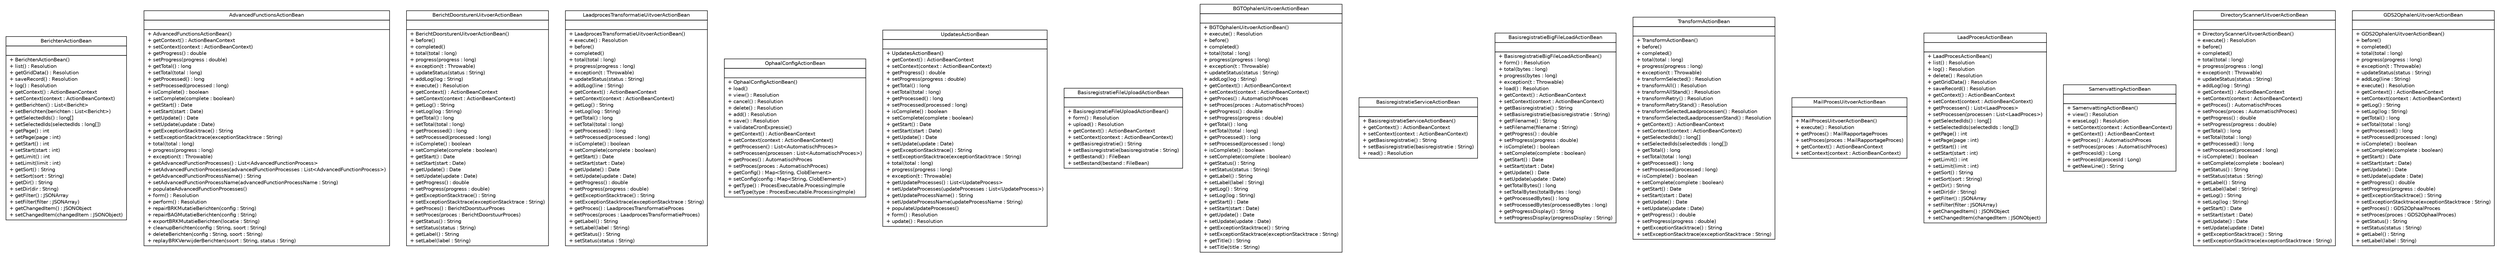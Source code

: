 #!/usr/local/bin/dot
#
# Class diagram 
# Generated by UMLGraph version R5_6-24-gf6e263 (http://www.umlgraph.org/)
#

digraph G {
	edge [fontname="Helvetica",fontsize=10,labelfontname="Helvetica",labelfontsize=10];
	node [fontname="Helvetica",fontsize=10,shape=plaintext];
	nodesep=0.25;
	ranksep=0.5;
	// nl.b3p.brmo.service.stripes.BerichtenActionBean
	c78 [label=<<table title="nl.b3p.brmo.service.stripes.BerichtenActionBean" border="0" cellborder="1" cellspacing="0" cellpadding="2" port="p" href="./BerichtenActionBean.html">
		<tr><td><table border="0" cellspacing="0" cellpadding="1">
<tr><td align="center" balign="center"> BerichtenActionBean </td></tr>
		</table></td></tr>
		<tr><td><table border="0" cellspacing="0" cellpadding="1">
<tr><td align="left" balign="left">  </td></tr>
		</table></td></tr>
		<tr><td><table border="0" cellspacing="0" cellpadding="1">
<tr><td align="left" balign="left"> + BerichtenActionBean() </td></tr>
<tr><td align="left" balign="left"> + list() : Resolution </td></tr>
<tr><td align="left" balign="left"> + getGridData() : Resolution </td></tr>
<tr><td align="left" balign="left"> + saveRecord() : Resolution </td></tr>
<tr><td align="left" balign="left"> + log() : Resolution </td></tr>
<tr><td align="left" balign="left"> + getContext() : ActionBeanContext </td></tr>
<tr><td align="left" balign="left"> + setContext(context : ActionBeanContext) </td></tr>
<tr><td align="left" balign="left"> + getBerichten() : List&lt;Bericht&gt; </td></tr>
<tr><td align="left" balign="left"> + setBerichten(berichten : List&lt;Bericht&gt;) </td></tr>
<tr><td align="left" balign="left"> + getSelectedIds() : long[] </td></tr>
<tr><td align="left" balign="left"> + setSelectedIds(selectedIds : long[]) </td></tr>
<tr><td align="left" balign="left"> + getPage() : int </td></tr>
<tr><td align="left" balign="left"> + setPage(page : int) </td></tr>
<tr><td align="left" balign="left"> + getStart() : int </td></tr>
<tr><td align="left" balign="left"> + setStart(start : int) </td></tr>
<tr><td align="left" balign="left"> + getLimit() : int </td></tr>
<tr><td align="left" balign="left"> + setLimit(limit : int) </td></tr>
<tr><td align="left" balign="left"> + getSort() : String </td></tr>
<tr><td align="left" balign="left"> + setSort(sort : String) </td></tr>
<tr><td align="left" balign="left"> + getDir() : String </td></tr>
<tr><td align="left" balign="left"> + setDir(dir : String) </td></tr>
<tr><td align="left" balign="left"> + getFilter() : JSONArray </td></tr>
<tr><td align="left" balign="left"> + setFilter(filter : JSONArray) </td></tr>
<tr><td align="left" balign="left"> + getChangedItem() : JSONObject </td></tr>
<tr><td align="left" balign="left"> + setChangedItem(changedItem : JSONObject) </td></tr>
		</table></td></tr>
		</table>>, URL="./BerichtenActionBean.html", fontname="Helvetica", fontcolor="black", fontsize=10.0];
	// nl.b3p.brmo.service.stripes.AdvancedFunctionsActionBean
	c79 [label=<<table title="nl.b3p.brmo.service.stripes.AdvancedFunctionsActionBean" border="0" cellborder="1" cellspacing="0" cellpadding="2" port="p" href="./AdvancedFunctionsActionBean.html">
		<tr><td><table border="0" cellspacing="0" cellpadding="1">
<tr><td align="center" balign="center"> AdvancedFunctionsActionBean </td></tr>
		</table></td></tr>
		<tr><td><table border="0" cellspacing="0" cellpadding="1">
<tr><td align="left" balign="left">  </td></tr>
		</table></td></tr>
		<tr><td><table border="0" cellspacing="0" cellpadding="1">
<tr><td align="left" balign="left"> + AdvancedFunctionsActionBean() </td></tr>
<tr><td align="left" balign="left"> + getContext() : ActionBeanContext </td></tr>
<tr><td align="left" balign="left"> + setContext(context : ActionBeanContext) </td></tr>
<tr><td align="left" balign="left"> + getProgress() : double </td></tr>
<tr><td align="left" balign="left"> + setProgress(progress : double) </td></tr>
<tr><td align="left" balign="left"> + getTotal() : long </td></tr>
<tr><td align="left" balign="left"> + setTotal(total : long) </td></tr>
<tr><td align="left" balign="left"> + getProcessed() : long </td></tr>
<tr><td align="left" balign="left"> + setProcessed(processed : long) </td></tr>
<tr><td align="left" balign="left"> + isComplete() : boolean </td></tr>
<tr><td align="left" balign="left"> + setComplete(complete : boolean) </td></tr>
<tr><td align="left" balign="left"> + getStart() : Date </td></tr>
<tr><td align="left" balign="left"> + setStart(start : Date) </td></tr>
<tr><td align="left" balign="left"> + getUpdate() : Date </td></tr>
<tr><td align="left" balign="left"> + setUpdate(update : Date) </td></tr>
<tr><td align="left" balign="left"> + getExceptionStacktrace() : String </td></tr>
<tr><td align="left" balign="left"> + setExceptionStacktrace(exceptionStacktrace : String) </td></tr>
<tr><td align="left" balign="left"> + total(total : long) </td></tr>
<tr><td align="left" balign="left"> + progress(progress : long) </td></tr>
<tr><td align="left" balign="left"> + exception(t : Throwable) </td></tr>
<tr><td align="left" balign="left"> + getAdvancedFunctionProcesses() : List&lt;AdvancedFunctionProcess&gt; </td></tr>
<tr><td align="left" balign="left"> + setAdvancedFunctionProcesses(advancedFunctionProcesses : List&lt;AdvancedFunctionProcess&gt;) </td></tr>
<tr><td align="left" balign="left"> + getAdvancedFunctionProcessName() : String </td></tr>
<tr><td align="left" balign="left"> + setAdvancedFunctionProcessName(advancedFunctionProcessName : String) </td></tr>
<tr><td align="left" balign="left"> + populateAdvancedFunctionProcesses() </td></tr>
<tr><td align="left" balign="left"> + form() : Resolution </td></tr>
<tr><td align="left" balign="left"> + perform() : Resolution </td></tr>
<tr><td align="left" balign="left"> + repairBRKMutatieBerichten(config : String) </td></tr>
<tr><td align="left" balign="left"> + repairBAGMutatieBerichten(config : String) </td></tr>
<tr><td align="left" balign="left"> + exportBRKMutatieBerichten(locatie : String) </td></tr>
<tr><td align="left" balign="left"> + cleanupBerichten(config : String, soort : String) </td></tr>
<tr><td align="left" balign="left"> + deleteBerichten(config : String, soort : String) </td></tr>
<tr><td align="left" balign="left"> + replayBRKVerwijderBerichten(soort : String, status : String) </td></tr>
		</table></td></tr>
		</table>>, URL="./AdvancedFunctionsActionBean.html", fontname="Helvetica", fontcolor="black", fontsize=10.0];
	// nl.b3p.brmo.service.stripes.BerichtDoorsturenUitvoerActionBean
	c80 [label=<<table title="nl.b3p.brmo.service.stripes.BerichtDoorsturenUitvoerActionBean" border="0" cellborder="1" cellspacing="0" cellpadding="2" port="p" href="./BerichtDoorsturenUitvoerActionBean.html">
		<tr><td><table border="0" cellspacing="0" cellpadding="1">
<tr><td align="center" balign="center"> BerichtDoorsturenUitvoerActionBean </td></tr>
		</table></td></tr>
		<tr><td><table border="0" cellspacing="0" cellpadding="1">
<tr><td align="left" balign="left">  </td></tr>
		</table></td></tr>
		<tr><td><table border="0" cellspacing="0" cellpadding="1">
<tr><td align="left" balign="left"> + BerichtDoorsturenUitvoerActionBean() </td></tr>
<tr><td align="left" balign="left"> + before() </td></tr>
<tr><td align="left" balign="left"> + completed() </td></tr>
<tr><td align="left" balign="left"> + total(total : long) </td></tr>
<tr><td align="left" balign="left"> + progress(progress : long) </td></tr>
<tr><td align="left" balign="left"> + exception(t : Throwable) </td></tr>
<tr><td align="left" balign="left"> + updateStatus(status : String) </td></tr>
<tr><td align="left" balign="left"> + addLog(log : String) </td></tr>
<tr><td align="left" balign="left"> + execute() : Resolution </td></tr>
<tr><td align="left" balign="left"> + getContext() : ActionBeanContext </td></tr>
<tr><td align="left" balign="left"> + setContext(context : ActionBeanContext) </td></tr>
<tr><td align="left" balign="left"> + getLog() : String </td></tr>
<tr><td align="left" balign="left"> + setLog(log : String) </td></tr>
<tr><td align="left" balign="left"> + getTotal() : long </td></tr>
<tr><td align="left" balign="left"> + setTotal(total : long) </td></tr>
<tr><td align="left" balign="left"> + getProcessed() : long </td></tr>
<tr><td align="left" balign="left"> + setProcessed(processed : long) </td></tr>
<tr><td align="left" balign="left"> + isComplete() : boolean </td></tr>
<tr><td align="left" balign="left"> + setComplete(complete : boolean) </td></tr>
<tr><td align="left" balign="left"> + getStart() : Date </td></tr>
<tr><td align="left" balign="left"> + setStart(start : Date) </td></tr>
<tr><td align="left" balign="left"> + getUpdate() : Date </td></tr>
<tr><td align="left" balign="left"> + setUpdate(update : Date) </td></tr>
<tr><td align="left" balign="left"> + getProgress() : double </td></tr>
<tr><td align="left" balign="left"> + setProgress(progress : double) </td></tr>
<tr><td align="left" balign="left"> + getExceptionStacktrace() : String </td></tr>
<tr><td align="left" balign="left"> + setExceptionStacktrace(exceptionStacktrace : String) </td></tr>
<tr><td align="left" balign="left"> + getProces() : BerichtDoorstuurProces </td></tr>
<tr><td align="left" balign="left"> + setProces(proces : BerichtDoorstuurProces) </td></tr>
<tr><td align="left" balign="left"> + getStatus() : String </td></tr>
<tr><td align="left" balign="left"> + setStatus(status : String) </td></tr>
<tr><td align="left" balign="left"> + getLabel() : String </td></tr>
<tr><td align="left" balign="left"> + setLabel(label : String) </td></tr>
		</table></td></tr>
		</table>>, URL="./BerichtDoorsturenUitvoerActionBean.html", fontname="Helvetica", fontcolor="black", fontsize=10.0];
	// nl.b3p.brmo.service.stripes.LaadprocesTransformatieUitvoerActionBean
	c81 [label=<<table title="nl.b3p.brmo.service.stripes.LaadprocesTransformatieUitvoerActionBean" border="0" cellborder="1" cellspacing="0" cellpadding="2" port="p" href="./LaadprocesTransformatieUitvoerActionBean.html">
		<tr><td><table border="0" cellspacing="0" cellpadding="1">
<tr><td align="center" balign="center"> LaadprocesTransformatieUitvoerActionBean </td></tr>
		</table></td></tr>
		<tr><td><table border="0" cellspacing="0" cellpadding="1">
<tr><td align="left" balign="left">  </td></tr>
		</table></td></tr>
		<tr><td><table border="0" cellspacing="0" cellpadding="1">
<tr><td align="left" balign="left"> + LaadprocesTransformatieUitvoerActionBean() </td></tr>
<tr><td align="left" balign="left"> + execute() : Resolution </td></tr>
<tr><td align="left" balign="left"> + before() </td></tr>
<tr><td align="left" balign="left"> + completed() </td></tr>
<tr><td align="left" balign="left"> + total(total : long) </td></tr>
<tr><td align="left" balign="left"> + progress(progress : long) </td></tr>
<tr><td align="left" balign="left"> + exception(t : Throwable) </td></tr>
<tr><td align="left" balign="left"> + updateStatus(status : String) </td></tr>
<tr><td align="left" balign="left"> + addLog(line : String) </td></tr>
<tr><td align="left" balign="left"> + getContext() : ActionBeanContext </td></tr>
<tr><td align="left" balign="left"> + setContext(context : ActionBeanContext) </td></tr>
<tr><td align="left" balign="left"> + getLog() : String </td></tr>
<tr><td align="left" balign="left"> + setLog(log : String) </td></tr>
<tr><td align="left" balign="left"> + getTotal() : long </td></tr>
<tr><td align="left" balign="left"> + setTotal(total : long) </td></tr>
<tr><td align="left" balign="left"> + getProcessed() : long </td></tr>
<tr><td align="left" balign="left"> + setProcessed(processed : long) </td></tr>
<tr><td align="left" balign="left"> + isComplete() : boolean </td></tr>
<tr><td align="left" balign="left"> + setComplete(complete : boolean) </td></tr>
<tr><td align="left" balign="left"> + getStart() : Date </td></tr>
<tr><td align="left" balign="left"> + setStart(start : Date) </td></tr>
<tr><td align="left" balign="left"> + getUpdate() : Date </td></tr>
<tr><td align="left" balign="left"> + setUpdate(update : Date) </td></tr>
<tr><td align="left" balign="left"> + getProgress() : double </td></tr>
<tr><td align="left" balign="left"> + setProgress(progress : double) </td></tr>
<tr><td align="left" balign="left"> + getExceptionStacktrace() : String </td></tr>
<tr><td align="left" balign="left"> + setExceptionStacktrace(exceptionStacktrace : String) </td></tr>
<tr><td align="left" balign="left"> + getProces() : LaadprocesTransformatieProces </td></tr>
<tr><td align="left" balign="left"> + setProces(proces : LaadprocesTransformatieProces) </td></tr>
<tr><td align="left" balign="left"> + getLabel() : String </td></tr>
<tr><td align="left" balign="left"> + setLabel(label : String) </td></tr>
<tr><td align="left" balign="left"> + getStatus() : String </td></tr>
<tr><td align="left" balign="left"> + setStatus(status : String) </td></tr>
		</table></td></tr>
		</table>>, URL="./LaadprocesTransformatieUitvoerActionBean.html", fontname="Helvetica", fontcolor="black", fontsize=10.0];
	// nl.b3p.brmo.service.stripes.OphaalConfigActionBean
	c82 [label=<<table title="nl.b3p.brmo.service.stripes.OphaalConfigActionBean" border="0" cellborder="1" cellspacing="0" cellpadding="2" port="p" href="./OphaalConfigActionBean.html">
		<tr><td><table border="0" cellspacing="0" cellpadding="1">
<tr><td align="center" balign="center"> OphaalConfigActionBean </td></tr>
		</table></td></tr>
		<tr><td><table border="0" cellspacing="0" cellpadding="1">
<tr><td align="left" balign="left">  </td></tr>
		</table></td></tr>
		<tr><td><table border="0" cellspacing="0" cellpadding="1">
<tr><td align="left" balign="left"> + OphaalConfigActionBean() </td></tr>
<tr><td align="left" balign="left"> + load() </td></tr>
<tr><td align="left" balign="left"> + view() : Resolution </td></tr>
<tr><td align="left" balign="left"> + cancel() : Resolution </td></tr>
<tr><td align="left" balign="left"> + delete() : Resolution </td></tr>
<tr><td align="left" balign="left"> + add() : Resolution </td></tr>
<tr><td align="left" balign="left"> + save() : Resolution </td></tr>
<tr><td align="left" balign="left"> + validateCronExpressie() </td></tr>
<tr><td align="left" balign="left"> + getContext() : ActionBeanContext </td></tr>
<tr><td align="left" balign="left"> + setContext(context : ActionBeanContext) </td></tr>
<tr><td align="left" balign="left"> + getProcessen() : List&lt;AutomatischProces&gt; </td></tr>
<tr><td align="left" balign="left"> + setProcessen(processen : List&lt;AutomatischProces&gt;) </td></tr>
<tr><td align="left" balign="left"> + getProces() : AutomatischProces </td></tr>
<tr><td align="left" balign="left"> + setProces(proces : AutomatischProces) </td></tr>
<tr><td align="left" balign="left"> + getConfig() : Map&lt;String, ClobElement&gt; </td></tr>
<tr><td align="left" balign="left"> + setConfig(config : Map&lt;String, ClobElement&gt;) </td></tr>
<tr><td align="left" balign="left"> + getType() : ProcesExecutable.ProcessingImple </td></tr>
<tr><td align="left" balign="left"> + setType(type : ProcesExecutable.ProcessingImple) </td></tr>
		</table></td></tr>
		</table>>, URL="./OphaalConfigActionBean.html", fontname="Helvetica", fontcolor="black", fontsize=10.0];
	// nl.b3p.brmo.service.stripes.UpdatesActionBean
	c83 [label=<<table title="nl.b3p.brmo.service.stripes.UpdatesActionBean" border="0" cellborder="1" cellspacing="0" cellpadding="2" port="p" href="./UpdatesActionBean.html">
		<tr><td><table border="0" cellspacing="0" cellpadding="1">
<tr><td align="center" balign="center"> UpdatesActionBean </td></tr>
		</table></td></tr>
		<tr><td><table border="0" cellspacing="0" cellpadding="1">
<tr><td align="left" balign="left">  </td></tr>
		</table></td></tr>
		<tr><td><table border="0" cellspacing="0" cellpadding="1">
<tr><td align="left" balign="left"> + UpdatesActionBean() </td></tr>
<tr><td align="left" balign="left"> + getContext() : ActionBeanContext </td></tr>
<tr><td align="left" balign="left"> + setContext(context : ActionBeanContext) </td></tr>
<tr><td align="left" balign="left"> + getProgress() : double </td></tr>
<tr><td align="left" balign="left"> + setProgress(progress : double) </td></tr>
<tr><td align="left" balign="left"> + getTotal() : long </td></tr>
<tr><td align="left" balign="left"> + setTotal(total : long) </td></tr>
<tr><td align="left" balign="left"> + getProcessed() : long </td></tr>
<tr><td align="left" balign="left"> + setProcessed(processed : long) </td></tr>
<tr><td align="left" balign="left"> + isComplete() : boolean </td></tr>
<tr><td align="left" balign="left"> + setComplete(complete : boolean) </td></tr>
<tr><td align="left" balign="left"> + getStart() : Date </td></tr>
<tr><td align="left" balign="left"> + setStart(start : Date) </td></tr>
<tr><td align="left" balign="left"> + getUpdate() : Date </td></tr>
<tr><td align="left" balign="left"> + setUpdate(update : Date) </td></tr>
<tr><td align="left" balign="left"> + getExceptionStacktrace() : String </td></tr>
<tr><td align="left" balign="left"> + setExceptionStacktrace(exceptionStacktrace : String) </td></tr>
<tr><td align="left" balign="left"> + total(total : long) </td></tr>
<tr><td align="left" balign="left"> + progress(progress : long) </td></tr>
<tr><td align="left" balign="left"> + exception(t : Throwable) </td></tr>
<tr><td align="left" balign="left"> + getUpdateProcesses() : List&lt;UpdateProcess&gt; </td></tr>
<tr><td align="left" balign="left"> + setUpdateProcesses(updateProcesses : List&lt;UpdateProcess&gt;) </td></tr>
<tr><td align="left" balign="left"> + getUpdateProcessName() : String </td></tr>
<tr><td align="left" balign="left"> + setUpdateProcessName(updateProcessName : String) </td></tr>
<tr><td align="left" balign="left"> + populateUpdateProcesses() </td></tr>
<tr><td align="left" balign="left"> + form() : Resolution </td></tr>
<tr><td align="left" balign="left"> + update() : Resolution </td></tr>
		</table></td></tr>
		</table>>, URL="./UpdatesActionBean.html", fontname="Helvetica", fontcolor="black", fontsize=10.0];
	// nl.b3p.brmo.service.stripes.BasisregistratieFileUploadActionBean
	c84 [label=<<table title="nl.b3p.brmo.service.stripes.BasisregistratieFileUploadActionBean" border="0" cellborder="1" cellspacing="0" cellpadding="2" port="p" href="./BasisregistratieFileUploadActionBean.html">
		<tr><td><table border="0" cellspacing="0" cellpadding="1">
<tr><td align="center" balign="center"> BasisregistratieFileUploadActionBean </td></tr>
		</table></td></tr>
		<tr><td><table border="0" cellspacing="0" cellpadding="1">
<tr><td align="left" balign="left">  </td></tr>
		</table></td></tr>
		<tr><td><table border="0" cellspacing="0" cellpadding="1">
<tr><td align="left" balign="left"> + BasisregistratieFileUploadActionBean() </td></tr>
<tr><td align="left" balign="left"> + form() : Resolution </td></tr>
<tr><td align="left" balign="left"> + upload() : Resolution </td></tr>
<tr><td align="left" balign="left"> + getContext() : ActionBeanContext </td></tr>
<tr><td align="left" balign="left"> + setContext(context : ActionBeanContext) </td></tr>
<tr><td align="left" balign="left"> + getBasisregistratie() : String </td></tr>
<tr><td align="left" balign="left"> + setBasisregistratie(basisregistratie : String) </td></tr>
<tr><td align="left" balign="left"> + getBestand() : FileBean </td></tr>
<tr><td align="left" balign="left"> + setBestand(bestand : FileBean) </td></tr>
		</table></td></tr>
		</table>>, URL="./BasisregistratieFileUploadActionBean.html", fontname="Helvetica", fontcolor="black", fontsize=10.0];
	// nl.b3p.brmo.service.stripes.BGTOphalenUitvoerActionBean
	c85 [label=<<table title="nl.b3p.brmo.service.stripes.BGTOphalenUitvoerActionBean" border="0" cellborder="1" cellspacing="0" cellpadding="2" port="p" href="./BGTOphalenUitvoerActionBean.html">
		<tr><td><table border="0" cellspacing="0" cellpadding="1">
<tr><td align="center" balign="center"> BGTOphalenUitvoerActionBean </td></tr>
		</table></td></tr>
		<tr><td><table border="0" cellspacing="0" cellpadding="1">
<tr><td align="left" balign="left">  </td></tr>
		</table></td></tr>
		<tr><td><table border="0" cellspacing="0" cellpadding="1">
<tr><td align="left" balign="left"> + BGTOphalenUitvoerActionBean() </td></tr>
<tr><td align="left" balign="left"> + execute() : Resolution </td></tr>
<tr><td align="left" balign="left"> + before() </td></tr>
<tr><td align="left" balign="left"> + completed() </td></tr>
<tr><td align="left" balign="left"> + total(total : long) </td></tr>
<tr><td align="left" balign="left"> + progress(progress : long) </td></tr>
<tr><td align="left" balign="left"> + exception(t : Throwable) </td></tr>
<tr><td align="left" balign="left"> + updateStatus(status : String) </td></tr>
<tr><td align="left" balign="left"> + addLog(log : String) </td></tr>
<tr><td align="left" balign="left"> + getContext() : ActionBeanContext </td></tr>
<tr><td align="left" balign="left"> + setContext(context : ActionBeanContext) </td></tr>
<tr><td align="left" balign="left"> + getProces() : AutomatischProces </td></tr>
<tr><td align="left" balign="left"> + setProces(proces : AutomatischProces) </td></tr>
<tr><td align="left" balign="left"> + getProgress() : double </td></tr>
<tr><td align="left" balign="left"> + setProgress(progress : double) </td></tr>
<tr><td align="left" balign="left"> + getTotal() : long </td></tr>
<tr><td align="left" balign="left"> + setTotal(total : long) </td></tr>
<tr><td align="left" balign="left"> + getProcessed() : long </td></tr>
<tr><td align="left" balign="left"> + setProcessed(processed : long) </td></tr>
<tr><td align="left" balign="left"> + isComplete() : boolean </td></tr>
<tr><td align="left" balign="left"> + setComplete(complete : boolean) </td></tr>
<tr><td align="left" balign="left"> + getStatus() : String </td></tr>
<tr><td align="left" balign="left"> + setStatus(status : String) </td></tr>
<tr><td align="left" balign="left"> + getLabel() : String </td></tr>
<tr><td align="left" balign="left"> + setLabel(label : String) </td></tr>
<tr><td align="left" balign="left"> + getLog() : String </td></tr>
<tr><td align="left" balign="left"> + setLog(log : String) </td></tr>
<tr><td align="left" balign="left"> + getStart() : Date </td></tr>
<tr><td align="left" balign="left"> + setStart(start : Date) </td></tr>
<tr><td align="left" balign="left"> + getUpdate() : Date </td></tr>
<tr><td align="left" balign="left"> + setUpdate(update : Date) </td></tr>
<tr><td align="left" balign="left"> + getExceptionStacktrace() : String </td></tr>
<tr><td align="left" balign="left"> + setExceptionStacktrace(exceptionStacktrace : String) </td></tr>
<tr><td align="left" balign="left"> + getTitle() : String </td></tr>
<tr><td align="left" balign="left"> + setTitle(title : String) </td></tr>
		</table></td></tr>
		</table>>, URL="./BGTOphalenUitvoerActionBean.html", fontname="Helvetica", fontcolor="black", fontsize=10.0];
	// nl.b3p.brmo.service.stripes.BasisregistratieServiceActionBean
	c86 [label=<<table title="nl.b3p.brmo.service.stripes.BasisregistratieServiceActionBean" border="0" cellborder="1" cellspacing="0" cellpadding="2" port="p" href="./BasisregistratieServiceActionBean.html">
		<tr><td><table border="0" cellspacing="0" cellpadding="1">
<tr><td align="center" balign="center"> BasisregistratieServiceActionBean </td></tr>
		</table></td></tr>
		<tr><td><table border="0" cellspacing="0" cellpadding="1">
<tr><td align="left" balign="left">  </td></tr>
		</table></td></tr>
		<tr><td><table border="0" cellspacing="0" cellpadding="1">
<tr><td align="left" balign="left"> + BasisregistratieServiceActionBean() </td></tr>
<tr><td align="left" balign="left"> + getContext() : ActionBeanContext </td></tr>
<tr><td align="left" balign="left"> + setContext(context : ActionBeanContext) </td></tr>
<tr><td align="left" balign="left"> + getBasisregistratie() : String </td></tr>
<tr><td align="left" balign="left"> + setBasisregistratie(basisregistratie : String) </td></tr>
<tr><td align="left" balign="left"> + read() : Resolution </td></tr>
		</table></td></tr>
		</table>>, URL="./BasisregistratieServiceActionBean.html", fontname="Helvetica", fontcolor="black", fontsize=10.0];
	// nl.b3p.brmo.service.stripes.BasisregistratieBigFileLoadActionBean
	c87 [label=<<table title="nl.b3p.brmo.service.stripes.BasisregistratieBigFileLoadActionBean" border="0" cellborder="1" cellspacing="0" cellpadding="2" port="p" href="./BasisregistratieBigFileLoadActionBean.html">
		<tr><td><table border="0" cellspacing="0" cellpadding="1">
<tr><td align="center" balign="center"> BasisregistratieBigFileLoadActionBean </td></tr>
		</table></td></tr>
		<tr><td><table border="0" cellspacing="0" cellpadding="1">
<tr><td align="left" balign="left">  </td></tr>
		</table></td></tr>
		<tr><td><table border="0" cellspacing="0" cellpadding="1">
<tr><td align="left" balign="left"> + BasisregistratieBigFileLoadActionBean() </td></tr>
<tr><td align="left" balign="left"> + form() : Resolution </td></tr>
<tr><td align="left" balign="left"> + total(bytes : long) </td></tr>
<tr><td align="left" balign="left"> + progress(bytes : long) </td></tr>
<tr><td align="left" balign="left"> + exception(t : Throwable) </td></tr>
<tr><td align="left" balign="left"> + load() : Resolution </td></tr>
<tr><td align="left" balign="left"> + getContext() : ActionBeanContext </td></tr>
<tr><td align="left" balign="left"> + setContext(context : ActionBeanContext) </td></tr>
<tr><td align="left" balign="left"> + getBasisregistratie() : String </td></tr>
<tr><td align="left" balign="left"> + setBasisregistratie(basisregistratie : String) </td></tr>
<tr><td align="left" balign="left"> + getFilename() : String </td></tr>
<tr><td align="left" balign="left"> + setFilename(filename : String) </td></tr>
<tr><td align="left" balign="left"> + getProgress() : double </td></tr>
<tr><td align="left" balign="left"> + setProgress(progress : double) </td></tr>
<tr><td align="left" balign="left"> + isComplete() : boolean </td></tr>
<tr><td align="left" balign="left"> + setComplete(complete : boolean) </td></tr>
<tr><td align="left" balign="left"> + getStart() : Date </td></tr>
<tr><td align="left" balign="left"> + setStart(start : Date) </td></tr>
<tr><td align="left" balign="left"> + getUpdate() : Date </td></tr>
<tr><td align="left" balign="left"> + setUpdate(update : Date) </td></tr>
<tr><td align="left" balign="left"> + getTotalBytes() : long </td></tr>
<tr><td align="left" balign="left"> + setTotalBytes(totalBytes : long) </td></tr>
<tr><td align="left" balign="left"> + getProcessedBytes() : long </td></tr>
<tr><td align="left" balign="left"> + setProcessedBytes(processedBytes : long) </td></tr>
<tr><td align="left" balign="left"> + getProgressDisplay() : String </td></tr>
<tr><td align="left" balign="left"> + setProgressDisplay(progressDisplay : String) </td></tr>
		</table></td></tr>
		</table>>, URL="./BasisregistratieBigFileLoadActionBean.html", fontname="Helvetica", fontcolor="black", fontsize=10.0];
	// nl.b3p.brmo.service.stripes.TransformActionBean
	c88 [label=<<table title="nl.b3p.brmo.service.stripes.TransformActionBean" border="0" cellborder="1" cellspacing="0" cellpadding="2" port="p" href="./TransformActionBean.html">
		<tr><td><table border="0" cellspacing="0" cellpadding="1">
<tr><td align="center" balign="center"> TransformActionBean </td></tr>
		</table></td></tr>
		<tr><td><table border="0" cellspacing="0" cellpadding="1">
<tr><td align="left" balign="left">  </td></tr>
		</table></td></tr>
		<tr><td><table border="0" cellspacing="0" cellpadding="1">
<tr><td align="left" balign="left"> + TransformActionBean() </td></tr>
<tr><td align="left" balign="left"> + before() </td></tr>
<tr><td align="left" balign="left"> + completed() </td></tr>
<tr><td align="left" balign="left"> + total(total : long) </td></tr>
<tr><td align="left" balign="left"> + progress(progress : long) </td></tr>
<tr><td align="left" balign="left"> + exception(t : Throwable) </td></tr>
<tr><td align="left" balign="left"> + transformSelected() : Resolution </td></tr>
<tr><td align="left" balign="left"> + transformAll() : Resolution </td></tr>
<tr><td align="left" balign="left"> + transformAllStand() : Resolution </td></tr>
<tr><td align="left" balign="left"> + transformRetry() : Resolution </td></tr>
<tr><td align="left" balign="left"> + transformRetryStand() : Resolution </td></tr>
<tr><td align="left" balign="left"> + transformSelectedLaadprocessen() : Resolution </td></tr>
<tr><td align="left" balign="left"> + transformSelectedLaadprocessenStand() : Resolution </td></tr>
<tr><td align="left" balign="left"> + getContext() : ActionBeanContext </td></tr>
<tr><td align="left" balign="left"> + setContext(context : ActionBeanContext) </td></tr>
<tr><td align="left" balign="left"> + getSelectedIds() : long[] </td></tr>
<tr><td align="left" balign="left"> + setSelectedIds(selectedIds : long[]) </td></tr>
<tr><td align="left" balign="left"> + getTotal() : long </td></tr>
<tr><td align="left" balign="left"> + setTotal(total : long) </td></tr>
<tr><td align="left" balign="left"> + getProcessed() : long </td></tr>
<tr><td align="left" balign="left"> + setProcessed(processed : long) </td></tr>
<tr><td align="left" balign="left"> + isComplete() : boolean </td></tr>
<tr><td align="left" balign="left"> + setComplete(complete : boolean) </td></tr>
<tr><td align="left" balign="left"> + getStart() : Date </td></tr>
<tr><td align="left" balign="left"> + setStart(start : Date) </td></tr>
<tr><td align="left" balign="left"> + getUpdate() : Date </td></tr>
<tr><td align="left" balign="left"> + setUpdate(update : Date) </td></tr>
<tr><td align="left" balign="left"> + getProgress() : double </td></tr>
<tr><td align="left" balign="left"> + setProgress(progress : double) </td></tr>
<tr><td align="left" balign="left"> + getExceptionStacktrace() : String </td></tr>
<tr><td align="left" balign="left"> + setExceptionStacktrace(exceptionStacktrace : String) </td></tr>
		</table></td></tr>
		</table>>, URL="./TransformActionBean.html", fontname="Helvetica", fontcolor="black", fontsize=10.0];
	// nl.b3p.brmo.service.stripes.MailProcesUitvoerActionBean
	c89 [label=<<table title="nl.b3p.brmo.service.stripes.MailProcesUitvoerActionBean" border="0" cellborder="1" cellspacing="0" cellpadding="2" port="p" href="./MailProcesUitvoerActionBean.html">
		<tr><td><table border="0" cellspacing="0" cellpadding="1">
<tr><td align="center" balign="center"> MailProcesUitvoerActionBean </td></tr>
		</table></td></tr>
		<tr><td><table border="0" cellspacing="0" cellpadding="1">
<tr><td align="left" balign="left">  </td></tr>
		</table></td></tr>
		<tr><td><table border="0" cellspacing="0" cellpadding="1">
<tr><td align="left" balign="left"> + MailProcesUitvoerActionBean() </td></tr>
<tr><td align="left" balign="left"> + execute() : Resolution </td></tr>
<tr><td align="left" balign="left"> + getProces() : MailRapportageProces </td></tr>
<tr><td align="left" balign="left"> + setProces(proces : MailRapportageProces) </td></tr>
<tr><td align="left" balign="left"> + getContext() : ActionBeanContext </td></tr>
<tr><td align="left" balign="left"> + setContext(context : ActionBeanContext) </td></tr>
		</table></td></tr>
		</table>>, URL="./MailProcesUitvoerActionBean.html", fontname="Helvetica", fontcolor="black", fontsize=10.0];
	// nl.b3p.brmo.service.stripes.LaadProcesActionBean
	c90 [label=<<table title="nl.b3p.brmo.service.stripes.LaadProcesActionBean" border="0" cellborder="1" cellspacing="0" cellpadding="2" port="p" href="./LaadProcesActionBean.html">
		<tr><td><table border="0" cellspacing="0" cellpadding="1">
<tr><td align="center" balign="center"> LaadProcesActionBean </td></tr>
		</table></td></tr>
		<tr><td><table border="0" cellspacing="0" cellpadding="1">
<tr><td align="left" balign="left">  </td></tr>
		</table></td></tr>
		<tr><td><table border="0" cellspacing="0" cellpadding="1">
<tr><td align="left" balign="left"> + LaadProcesActionBean() </td></tr>
<tr><td align="left" balign="left"> + list() : Resolution </td></tr>
<tr><td align="left" balign="left"> + log() : Resolution </td></tr>
<tr><td align="left" balign="left"> + delete() : Resolution </td></tr>
<tr><td align="left" balign="left"> + getGridData() : Resolution </td></tr>
<tr><td align="left" balign="left"> + saveRecord() : Resolution </td></tr>
<tr><td align="left" balign="left"> + getContext() : ActionBeanContext </td></tr>
<tr><td align="left" balign="left"> + setContext(context : ActionBeanContext) </td></tr>
<tr><td align="left" balign="left"> + getProcessen() : List&lt;LaadProces&gt; </td></tr>
<tr><td align="left" balign="left"> + setProcessen(processen : List&lt;LaadProces&gt;) </td></tr>
<tr><td align="left" balign="left"> + getSelectedIds() : long[] </td></tr>
<tr><td align="left" balign="left"> + setSelectedIds(selectedIds : long[]) </td></tr>
<tr><td align="left" balign="left"> + getPage() : int </td></tr>
<tr><td align="left" balign="left"> + setPage(page : int) </td></tr>
<tr><td align="left" balign="left"> + getStart() : int </td></tr>
<tr><td align="left" balign="left"> + setStart(start : int) </td></tr>
<tr><td align="left" balign="left"> + getLimit() : int </td></tr>
<tr><td align="left" balign="left"> + setLimit(limit : int) </td></tr>
<tr><td align="left" balign="left"> + getSort() : String </td></tr>
<tr><td align="left" balign="left"> + setSort(sort : String) </td></tr>
<tr><td align="left" balign="left"> + getDir() : String </td></tr>
<tr><td align="left" balign="left"> + setDir(dir : String) </td></tr>
<tr><td align="left" balign="left"> + getFilter() : JSONArray </td></tr>
<tr><td align="left" balign="left"> + setFilter(filter : JSONArray) </td></tr>
<tr><td align="left" balign="left"> + getChangedItem() : JSONObject </td></tr>
<tr><td align="left" balign="left"> + setChangedItem(changedItem : JSONObject) </td></tr>
		</table></td></tr>
		</table>>, URL="./LaadProcesActionBean.html", fontname="Helvetica", fontcolor="black", fontsize=10.0];
	// nl.b3p.brmo.service.stripes.SamenvattingActionBean
	c91 [label=<<table title="nl.b3p.brmo.service.stripes.SamenvattingActionBean" border="0" cellborder="1" cellspacing="0" cellpadding="2" port="p" href="./SamenvattingActionBean.html">
		<tr><td><table border="0" cellspacing="0" cellpadding="1">
<tr><td align="center" balign="center"> SamenvattingActionBean </td></tr>
		</table></td></tr>
		<tr><td><table border="0" cellspacing="0" cellpadding="1">
<tr><td align="left" balign="left">  </td></tr>
		</table></td></tr>
		<tr><td><table border="0" cellspacing="0" cellpadding="1">
<tr><td align="left" balign="left"> + SamenvattingActionBean() </td></tr>
<tr><td align="left" balign="left"> + view() : Resolution </td></tr>
<tr><td align="left" balign="left"> + eraseLog() : Resolution </td></tr>
<tr><td align="left" balign="left"> + setContext(context : ActionBeanContext) </td></tr>
<tr><td align="left" balign="left"> + getContext() : ActionBeanContext </td></tr>
<tr><td align="left" balign="left"> + getProces() : AutomatischProces </td></tr>
<tr><td align="left" balign="left"> + setProces(proces : AutomatischProces) </td></tr>
<tr><td align="left" balign="left"> + getProcesId() : Long </td></tr>
<tr><td align="left" balign="left"> + setProcesId(procesId : Long) </td></tr>
<tr><td align="left" balign="left"> + getNewLine() : String </td></tr>
		</table></td></tr>
		</table>>, URL="./SamenvattingActionBean.html", fontname="Helvetica", fontcolor="black", fontsize=10.0];
	// nl.b3p.brmo.service.stripes.DirectoryScannerUitvoerActionBean
	c92 [label=<<table title="nl.b3p.brmo.service.stripes.DirectoryScannerUitvoerActionBean" border="0" cellborder="1" cellspacing="0" cellpadding="2" port="p" href="./DirectoryScannerUitvoerActionBean.html">
		<tr><td><table border="0" cellspacing="0" cellpadding="1">
<tr><td align="center" balign="center"> DirectoryScannerUitvoerActionBean </td></tr>
		</table></td></tr>
		<tr><td><table border="0" cellspacing="0" cellpadding="1">
<tr><td align="left" balign="left">  </td></tr>
		</table></td></tr>
		<tr><td><table border="0" cellspacing="0" cellpadding="1">
<tr><td align="left" balign="left"> + DirectoryScannerUitvoerActionBean() </td></tr>
<tr><td align="left" balign="left"> + execute() : Resolution </td></tr>
<tr><td align="left" balign="left"> + before() </td></tr>
<tr><td align="left" balign="left"> + completed() </td></tr>
<tr><td align="left" balign="left"> + total(total : long) </td></tr>
<tr><td align="left" balign="left"> + progress(progress : long) </td></tr>
<tr><td align="left" balign="left"> + exception(t : Throwable) </td></tr>
<tr><td align="left" balign="left"> + updateStatus(status : String) </td></tr>
<tr><td align="left" balign="left"> + addLog(log : String) </td></tr>
<tr><td align="left" balign="left"> + getContext() : ActionBeanContext </td></tr>
<tr><td align="left" balign="left"> + setContext(context : ActionBeanContext) </td></tr>
<tr><td align="left" balign="left"> + getProces() : AutomatischProces </td></tr>
<tr><td align="left" balign="left"> + setProces(proces : AutomatischProces) </td></tr>
<tr><td align="left" balign="left"> + getProgress() : double </td></tr>
<tr><td align="left" balign="left"> + setProgress(progress : double) </td></tr>
<tr><td align="left" balign="left"> + getTotal() : long </td></tr>
<tr><td align="left" balign="left"> + setTotal(total : long) </td></tr>
<tr><td align="left" balign="left"> + getProcessed() : long </td></tr>
<tr><td align="left" balign="left"> + setProcessed(processed : long) </td></tr>
<tr><td align="left" balign="left"> + isComplete() : boolean </td></tr>
<tr><td align="left" balign="left"> + setComplete(complete : boolean) </td></tr>
<tr><td align="left" balign="left"> + getStatus() : String </td></tr>
<tr><td align="left" balign="left"> + setStatus(status : String) </td></tr>
<tr><td align="left" balign="left"> + getLabel() : String </td></tr>
<tr><td align="left" balign="left"> + setLabel(label : String) </td></tr>
<tr><td align="left" balign="left"> + getLog() : String </td></tr>
<tr><td align="left" balign="left"> + setLog(log : String) </td></tr>
<tr><td align="left" balign="left"> + getStart() : Date </td></tr>
<tr><td align="left" balign="left"> + setStart(start : Date) </td></tr>
<tr><td align="left" balign="left"> + getUpdate() : Date </td></tr>
<tr><td align="left" balign="left"> + setUpdate(update : Date) </td></tr>
<tr><td align="left" balign="left"> + getExceptionStacktrace() : String </td></tr>
<tr><td align="left" balign="left"> + setExceptionStacktrace(exceptionStacktrace : String) </td></tr>
		</table></td></tr>
		</table>>, URL="./DirectoryScannerUitvoerActionBean.html", fontname="Helvetica", fontcolor="black", fontsize=10.0];
	// nl.b3p.brmo.service.stripes.GDS2OphalenUitvoerActionBean
	c93 [label=<<table title="nl.b3p.brmo.service.stripes.GDS2OphalenUitvoerActionBean" border="0" cellborder="1" cellspacing="0" cellpadding="2" port="p" href="./GDS2OphalenUitvoerActionBean.html">
		<tr><td><table border="0" cellspacing="0" cellpadding="1">
<tr><td align="center" balign="center"> GDS2OphalenUitvoerActionBean </td></tr>
		</table></td></tr>
		<tr><td><table border="0" cellspacing="0" cellpadding="1">
<tr><td align="left" balign="left">  </td></tr>
		</table></td></tr>
		<tr><td><table border="0" cellspacing="0" cellpadding="1">
<tr><td align="left" balign="left"> + GDS2OphalenUitvoerActionBean() </td></tr>
<tr><td align="left" balign="left"> + before() </td></tr>
<tr><td align="left" balign="left"> + completed() </td></tr>
<tr><td align="left" balign="left"> + total(total : long) </td></tr>
<tr><td align="left" balign="left"> + progress(progress : long) </td></tr>
<tr><td align="left" balign="left"> + exception(t : Throwable) </td></tr>
<tr><td align="left" balign="left"> + updateStatus(status : String) </td></tr>
<tr><td align="left" balign="left"> + addLog(line : String) </td></tr>
<tr><td align="left" balign="left"> + execute() : Resolution </td></tr>
<tr><td align="left" balign="left"> + getContext() : ActionBeanContext </td></tr>
<tr><td align="left" balign="left"> + setContext(context : ActionBeanContext) </td></tr>
<tr><td align="left" balign="left"> + getLog() : String </td></tr>
<tr><td align="left" balign="left"> + setLog(log : String) </td></tr>
<tr><td align="left" balign="left"> + getTotal() : long </td></tr>
<tr><td align="left" balign="left"> + setTotal(total : long) </td></tr>
<tr><td align="left" balign="left"> + getProcessed() : long </td></tr>
<tr><td align="left" balign="left"> + setProcessed(processed : long) </td></tr>
<tr><td align="left" balign="left"> + isComplete() : boolean </td></tr>
<tr><td align="left" balign="left"> + setComplete(complete : boolean) </td></tr>
<tr><td align="left" balign="left"> + getStart() : Date </td></tr>
<tr><td align="left" balign="left"> + setStart(start : Date) </td></tr>
<tr><td align="left" balign="left"> + getUpdate() : Date </td></tr>
<tr><td align="left" balign="left"> + setUpdate(update : Date) </td></tr>
<tr><td align="left" balign="left"> + getProgress() : double </td></tr>
<tr><td align="left" balign="left"> + setProgress(progress : double) </td></tr>
<tr><td align="left" balign="left"> + getExceptionStacktrace() : String </td></tr>
<tr><td align="left" balign="left"> + setExceptionStacktrace(exceptionStacktrace : String) </td></tr>
<tr><td align="left" balign="left"> + getProces() : GDS2OphaalProces </td></tr>
<tr><td align="left" balign="left"> + setProces(proces : GDS2OphaalProces) </td></tr>
<tr><td align="left" balign="left"> + getStatus() : String </td></tr>
<tr><td align="left" balign="left"> + setStatus(status : String) </td></tr>
<tr><td align="left" balign="left"> + getLabel() : String </td></tr>
<tr><td align="left" balign="left"> + setLabel(label : String) </td></tr>
		</table></td></tr>
		</table>>, URL="./GDS2OphalenUitvoerActionBean.html", fontname="Helvetica", fontcolor="black", fontsize=10.0];
}

